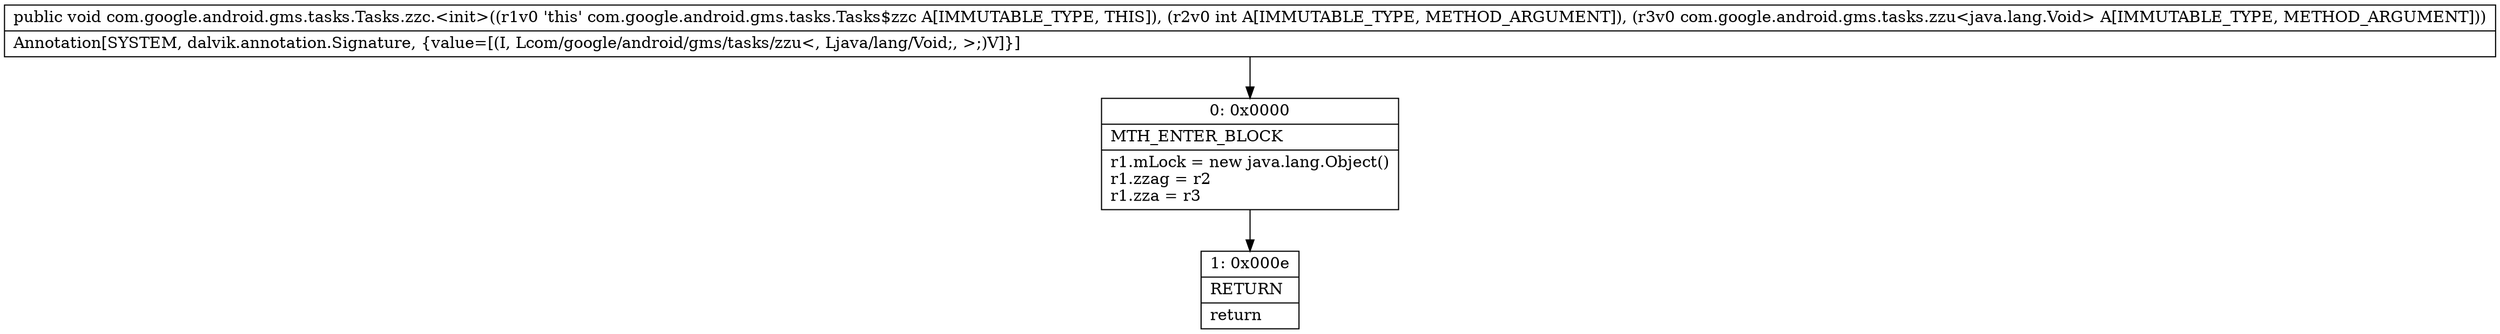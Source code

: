 digraph "CFG forcom.google.android.gms.tasks.Tasks.zzc.\<init\>(ILcom\/google\/android\/gms\/tasks\/zzu;)V" {
Node_0 [shape=record,label="{0\:\ 0x0000|MTH_ENTER_BLOCK\l|r1.mLock = new java.lang.Object()\lr1.zzag = r2\lr1.zza = r3\l}"];
Node_1 [shape=record,label="{1\:\ 0x000e|RETURN\l|return\l}"];
MethodNode[shape=record,label="{public void com.google.android.gms.tasks.Tasks.zzc.\<init\>((r1v0 'this' com.google.android.gms.tasks.Tasks$zzc A[IMMUTABLE_TYPE, THIS]), (r2v0 int A[IMMUTABLE_TYPE, METHOD_ARGUMENT]), (r3v0 com.google.android.gms.tasks.zzu\<java.lang.Void\> A[IMMUTABLE_TYPE, METHOD_ARGUMENT]))  | Annotation[SYSTEM, dalvik.annotation.Signature, \{value=[(I, Lcom\/google\/android\/gms\/tasks\/zzu\<, Ljava\/lang\/Void;, \>;)V]\}]\l}"];
MethodNode -> Node_0;
Node_0 -> Node_1;
}

